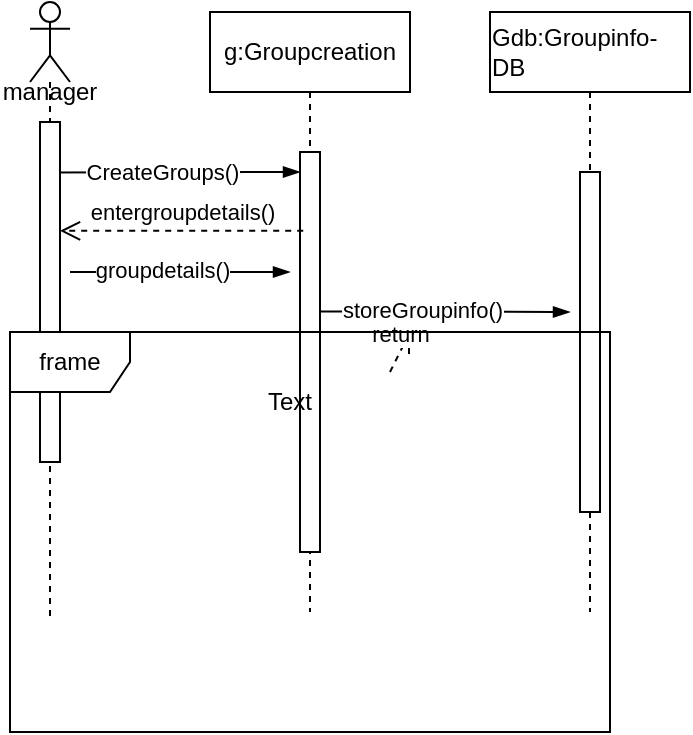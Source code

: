 <mxfile version="24.0.6" type="github">
  <diagram name="Page-1" id="2YBvvXClWsGukQMizWep">
    <mxGraphModel dx="880" dy="468" grid="1" gridSize="10" guides="1" tooltips="1" connect="1" arrows="1" fold="1" page="1" pageScale="1" pageWidth="850" pageHeight="1100" math="0" shadow="0">
      <root>
        <mxCell id="0" />
        <mxCell id="1" parent="0" />
        <mxCell id="aM9ryv3xv72pqoxQDRHE-1" value="g:Groupcreation" style="shape=umlLifeline;perimeter=lifelinePerimeter;whiteSpace=wrap;html=1;container=0;dropTarget=0;collapsible=0;recursiveResize=0;outlineConnect=0;portConstraint=eastwest;newEdgeStyle={&quot;edgeStyle&quot;:&quot;elbowEdgeStyle&quot;,&quot;elbow&quot;:&quot;vertical&quot;,&quot;curved&quot;:0,&quot;rounded&quot;:0};" parent="1" vertex="1">
          <mxGeometry x="160" y="30" width="100" height="300" as="geometry" />
        </mxCell>
        <mxCell id="aM9ryv3xv72pqoxQDRHE-2" value="" style="html=1;points=[];perimeter=orthogonalPerimeter;outlineConnect=0;targetShapes=umlLifeline;portConstraint=eastwest;newEdgeStyle={&quot;edgeStyle&quot;:&quot;elbowEdgeStyle&quot;,&quot;elbow&quot;:&quot;vertical&quot;,&quot;curved&quot;:0,&quot;rounded&quot;:0};" parent="aM9ryv3xv72pqoxQDRHE-1" vertex="1">
          <mxGeometry x="45" y="70" width="10" height="200" as="geometry" />
        </mxCell>
        <mxCell id="aM9ryv3xv72pqoxQDRHE-5" value="&lt;div style=&quot;text-align: start;&quot;&gt;Gdb:Groupinfo-DB&lt;/div&gt;" style="shape=umlLifeline;perimeter=lifelinePerimeter;whiteSpace=wrap;html=1;container=0;dropTarget=0;collapsible=0;recursiveResize=0;outlineConnect=0;portConstraint=eastwest;newEdgeStyle={&quot;edgeStyle&quot;:&quot;elbowEdgeStyle&quot;,&quot;elbow&quot;:&quot;vertical&quot;,&quot;curved&quot;:0,&quot;rounded&quot;:0};" parent="1" vertex="1">
          <mxGeometry x="300" y="30" width="100" height="300" as="geometry" />
        </mxCell>
        <mxCell id="aM9ryv3xv72pqoxQDRHE-6" value="" style="html=1;points=[];perimeter=orthogonalPerimeter;outlineConnect=0;targetShapes=umlLifeline;portConstraint=eastwest;newEdgeStyle={&quot;edgeStyle&quot;:&quot;elbowEdgeStyle&quot;,&quot;elbow&quot;:&quot;vertical&quot;,&quot;curved&quot;:0,&quot;rounded&quot;:0};" parent="aM9ryv3xv72pqoxQDRHE-5" vertex="1">
          <mxGeometry x="45" y="80" width="10" height="170" as="geometry" />
        </mxCell>
        <mxCell id="omKQKw6xGsXgtuAEecPG-2" value="" style="edgeStyle=elbowEdgeStyle;fontSize=12;html=1;endArrow=blockThin;endFill=1;rounded=0;exitX=1;exitY=1;exitDx=0;exitDy=0;exitPerimeter=0;elbow=vertical;" edge="1" parent="1" target="aM9ryv3xv72pqoxQDRHE-2">
          <mxGeometry width="160" relative="1" as="geometry">
            <mxPoint x="80" y="110.2" as="sourcePoint" />
            <mxPoint x="200" y="110" as="targetPoint" />
          </mxGeometry>
        </mxCell>
        <mxCell id="omKQKw6xGsXgtuAEecPG-5" value="CreateGroups()" style="edgeLabel;html=1;align=center;verticalAlign=middle;resizable=0;points=[];" vertex="1" connectable="0" parent="omKQKw6xGsXgtuAEecPG-2">
          <mxGeometry x="-0.317" y="2" relative="1" as="geometry">
            <mxPoint x="13" y="2" as="offset" />
          </mxGeometry>
        </mxCell>
        <mxCell id="omKQKw6xGsXgtuAEecPG-3" value="" style="shape=umlLifeline;perimeter=lifelinePerimeter;whiteSpace=wrap;html=1;container=1;dropTarget=0;collapsible=0;recursiveResize=0;outlineConnect=0;portConstraint=eastwest;newEdgeStyle={&quot;curved&quot;:0,&quot;rounded&quot;:0};participant=umlActor;size=40;" vertex="1" parent="1">
          <mxGeometry x="70" y="25" width="20" height="310" as="geometry" />
        </mxCell>
        <mxCell id="omKQKw6xGsXgtuAEecPG-4" value="" style="html=1;points=[[0,0,0,0,5],[0,1,0,0,-5],[1,0,0,0,5],[1,1,0,0,-5]];perimeter=orthogonalPerimeter;outlineConnect=0;targetShapes=umlLifeline;portConstraint=eastwest;newEdgeStyle={&quot;curved&quot;:0,&quot;rounded&quot;:0};" vertex="1" parent="omKQKw6xGsXgtuAEecPG-3">
          <mxGeometry x="5" y="60" width="10" height="170" as="geometry" />
        </mxCell>
        <mxCell id="omKQKw6xGsXgtuAEecPG-7" value="entergroupdetails()" style="html=1;verticalAlign=bottom;endArrow=open;dashed=1;endSize=8;curved=0;rounded=0;exitX=0.161;exitY=0.197;exitDx=0;exitDy=0;exitPerimeter=0;" edge="1" parent="1" source="aM9ryv3xv72pqoxQDRHE-2" target="omKQKw6xGsXgtuAEecPG-4">
          <mxGeometry relative="1" as="geometry">
            <mxPoint x="200" y="140" as="sourcePoint" />
            <mxPoint x="90" y="140" as="targetPoint" />
          </mxGeometry>
        </mxCell>
        <mxCell id="omKQKw6xGsXgtuAEecPG-8" value="" style="edgeStyle=elbowEdgeStyle;fontSize=12;html=1;endArrow=blockThin;endFill=1;rounded=0;elbow=vertical;" edge="1" parent="1">
          <mxGeometry width="160" relative="1" as="geometry">
            <mxPoint x="90" y="160" as="sourcePoint" />
            <mxPoint x="200" y="160" as="targetPoint" />
          </mxGeometry>
        </mxCell>
        <mxCell id="omKQKw6xGsXgtuAEecPG-9" value="groupdetails()" style="edgeLabel;html=1;align=center;verticalAlign=middle;resizable=0;points=[];" vertex="1" connectable="0" parent="omKQKw6xGsXgtuAEecPG-8">
          <mxGeometry x="-0.171" y="1" relative="1" as="geometry">
            <mxPoint as="offset" />
          </mxGeometry>
        </mxCell>
        <mxCell id="omKQKw6xGsXgtuAEecPG-10" value="" style="edgeStyle=elbowEdgeStyle;fontSize=12;html=1;endArrow=blockThin;endFill=1;rounded=0;exitX=1.03;exitY=0.399;exitDx=0;exitDy=0;exitPerimeter=0;" edge="1" parent="1" source="aM9ryv3xv72pqoxQDRHE-2">
          <mxGeometry width="160" relative="1" as="geometry">
            <mxPoint x="220" y="180" as="sourcePoint" />
            <mxPoint x="340" y="180" as="targetPoint" />
          </mxGeometry>
        </mxCell>
        <mxCell id="omKQKw6xGsXgtuAEecPG-11" value="storeGroupinfo()" style="edgeLabel;html=1;align=center;verticalAlign=middle;resizable=0;points=[];" vertex="1" connectable="0" parent="omKQKw6xGsXgtuAEecPG-10">
          <mxGeometry x="-0.202" y="1" relative="1" as="geometry">
            <mxPoint as="offset" />
          </mxGeometry>
        </mxCell>
        <mxCell id="omKQKw6xGsXgtuAEecPG-12" value="return" style="html=1;verticalAlign=bottom;endArrow=open;dashed=1;endSize=8;curved=0;rounded=0;" edge="1" parent="1" target="omKQKw6xGsXgtuAEecPG-13">
          <mxGeometry relative="1" as="geometry">
            <mxPoint x="250" y="210" as="sourcePoint" />
            <mxPoint x="170" y="210" as="targetPoint" />
          </mxGeometry>
        </mxCell>
        <mxCell id="omKQKw6xGsXgtuAEecPG-13" value="frame" style="shape=umlFrame;whiteSpace=wrap;html=1;pointerEvents=0;" vertex="1" parent="1">
          <mxGeometry x="60" y="190" width="300" height="200" as="geometry" />
        </mxCell>
        <mxCell id="omKQKw6xGsXgtuAEecPG-14" value="manager" style="text;html=1;align=center;verticalAlign=middle;whiteSpace=wrap;rounded=0;" vertex="1" parent="1">
          <mxGeometry x="55" y="60" width="50" height="20" as="geometry" />
        </mxCell>
        <mxCell id="omKQKw6xGsXgtuAEecPG-17" value="Text" style="text;html=1;align=center;verticalAlign=middle;whiteSpace=wrap;rounded=0;" vertex="1" parent="1">
          <mxGeometry x="170" y="210" width="60" height="30" as="geometry" />
        </mxCell>
      </root>
    </mxGraphModel>
  </diagram>
</mxfile>
